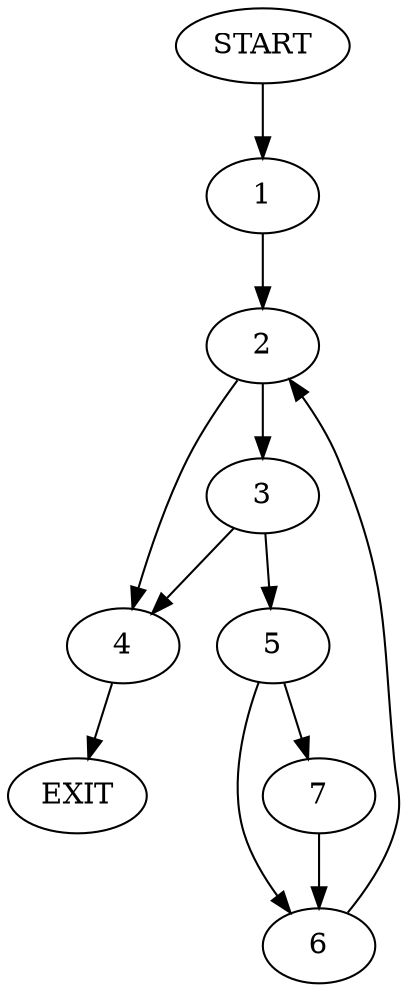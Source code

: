 digraph {
0 [label="START"]
8 [label="EXIT"]
0 -> 1
1 -> 2
2 -> 3
2 -> 4
3 -> 5
3 -> 4
4 -> 8
5 -> 6
5 -> 7
6 -> 2
7 -> 6
}
